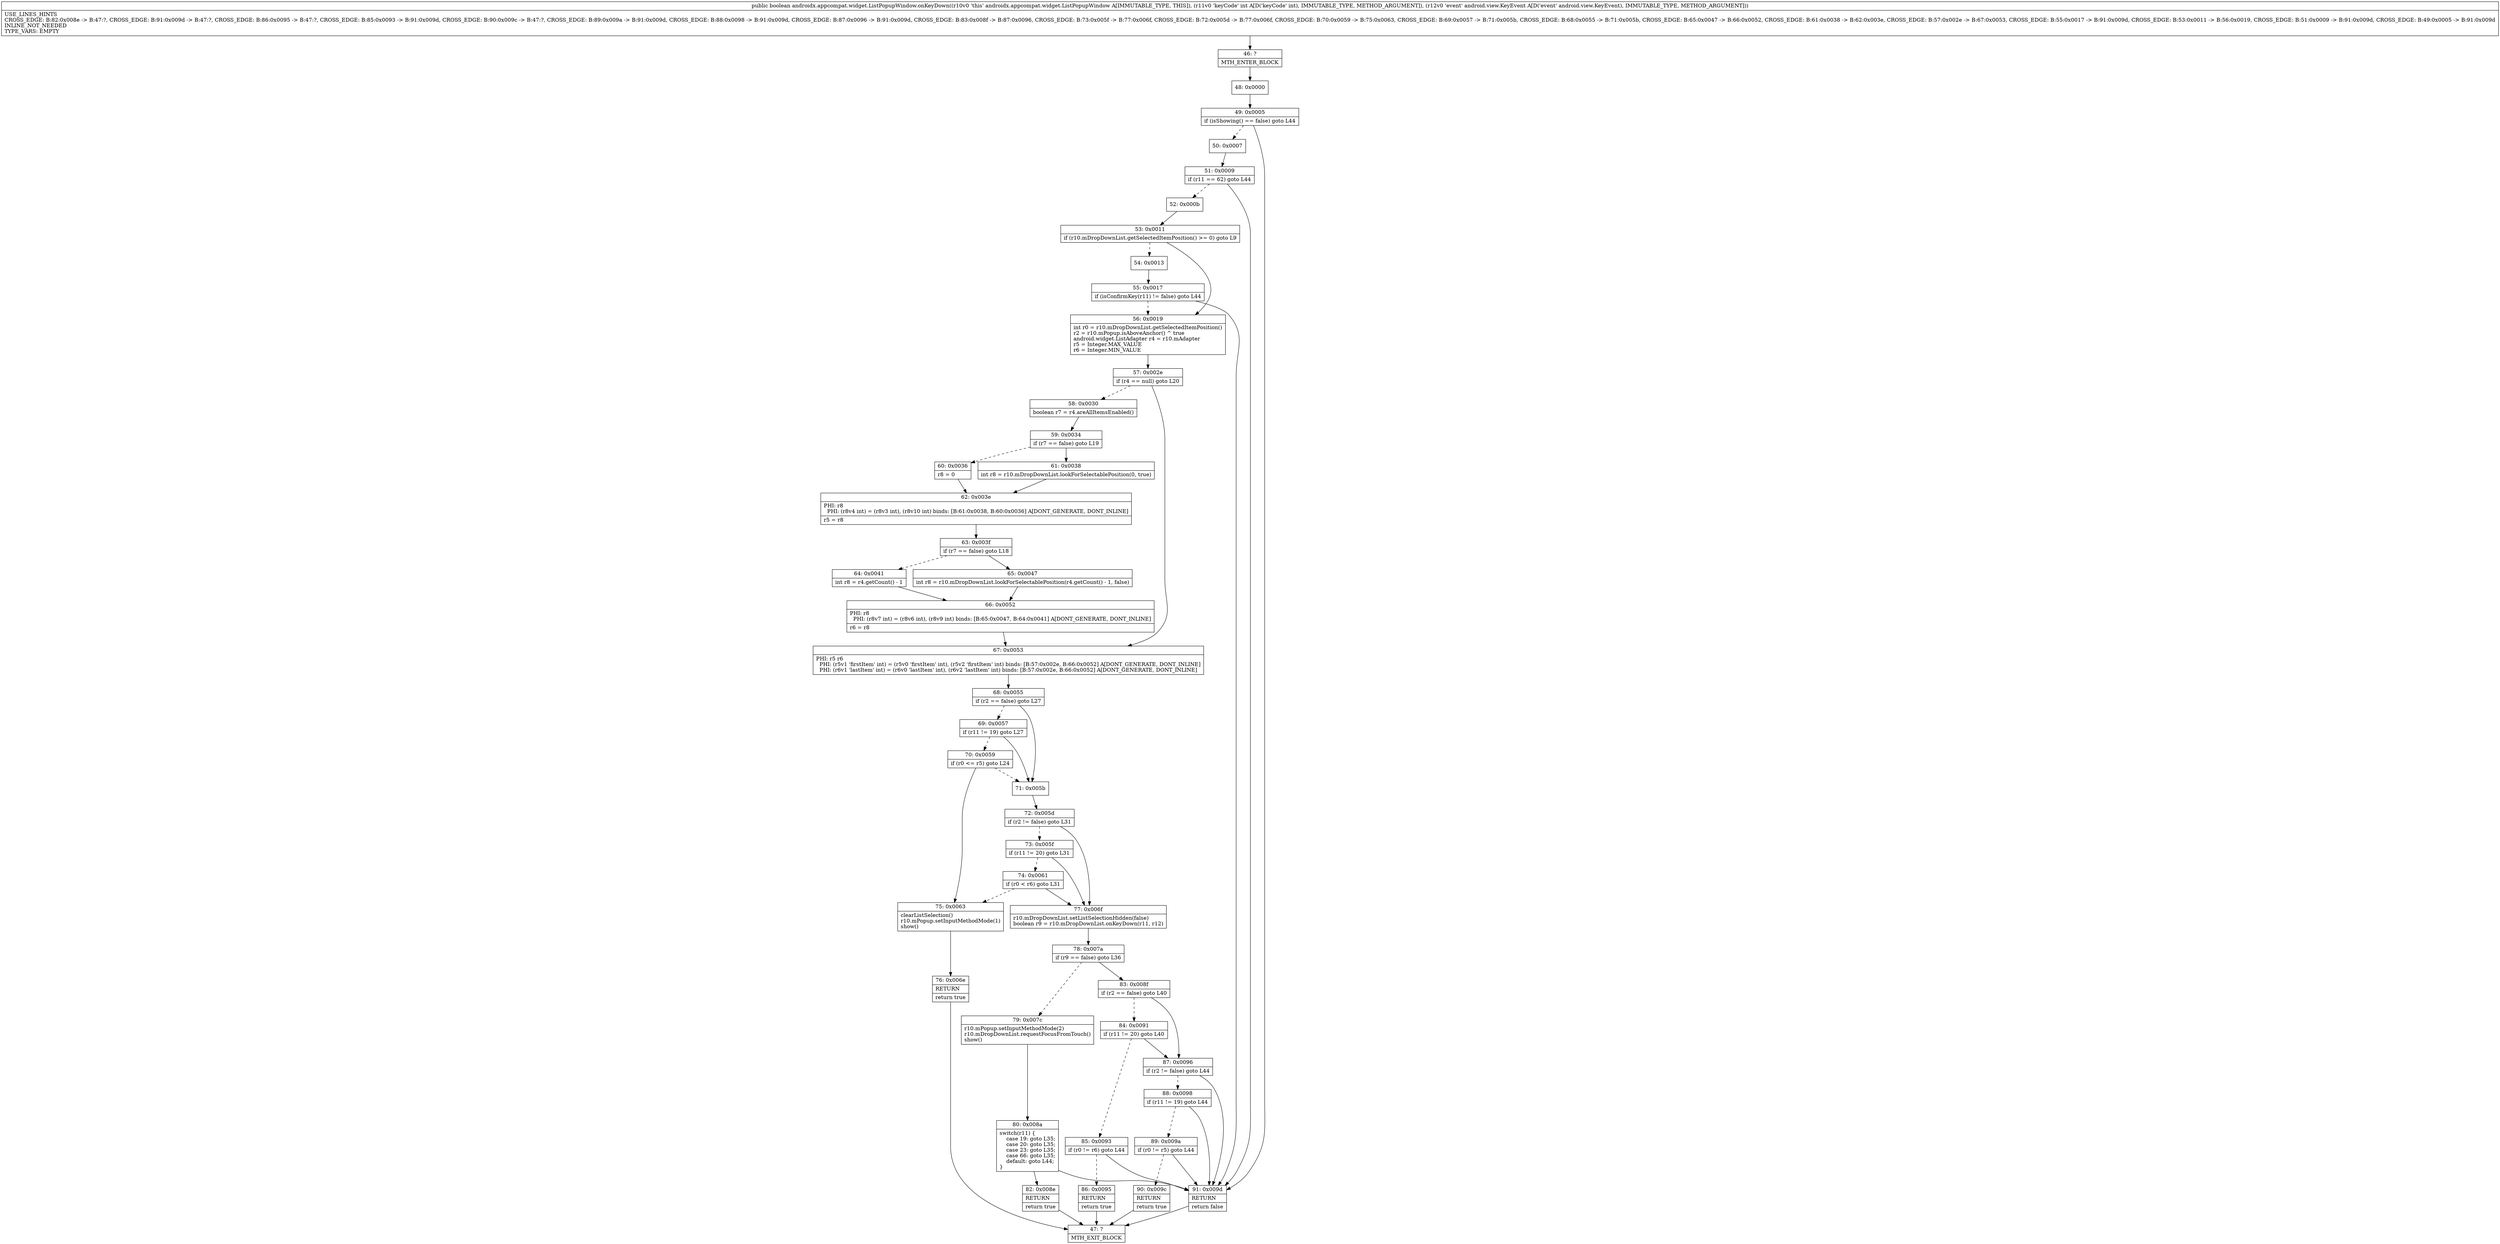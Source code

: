digraph "CFG forandroidx.appcompat.widget.ListPopupWindow.onKeyDown(ILandroid\/view\/KeyEvent;)Z" {
Node_46 [shape=record,label="{46\:\ ?|MTH_ENTER_BLOCK\l}"];
Node_48 [shape=record,label="{48\:\ 0x0000}"];
Node_49 [shape=record,label="{49\:\ 0x0005|if (isShowing() == false) goto L44\l}"];
Node_50 [shape=record,label="{50\:\ 0x0007}"];
Node_51 [shape=record,label="{51\:\ 0x0009|if (r11 == 62) goto L44\l}"];
Node_52 [shape=record,label="{52\:\ 0x000b}"];
Node_53 [shape=record,label="{53\:\ 0x0011|if (r10.mDropDownList.getSelectedItemPosition() \>= 0) goto L9\l}"];
Node_54 [shape=record,label="{54\:\ 0x0013}"];
Node_55 [shape=record,label="{55\:\ 0x0017|if (isConfirmKey(r11) != false) goto L44\l}"];
Node_56 [shape=record,label="{56\:\ 0x0019|int r0 = r10.mDropDownList.getSelectedItemPosition()\lr2 = r10.mPopup.isAboveAnchor() ^ true\landroid.widget.ListAdapter r4 = r10.mAdapter\lr5 = Integer.MAX_VALUE\lr6 = Integer.MIN_VALUE\l}"];
Node_57 [shape=record,label="{57\:\ 0x002e|if (r4 == null) goto L20\l}"];
Node_58 [shape=record,label="{58\:\ 0x0030|boolean r7 = r4.areAllItemsEnabled()\l}"];
Node_59 [shape=record,label="{59\:\ 0x0034|if (r7 == false) goto L19\l}"];
Node_60 [shape=record,label="{60\:\ 0x0036|r8 = 0\l}"];
Node_62 [shape=record,label="{62\:\ 0x003e|PHI: r8 \l  PHI: (r8v4 int) = (r8v3 int), (r8v10 int) binds: [B:61:0x0038, B:60:0x0036] A[DONT_GENERATE, DONT_INLINE]\l|r5 = r8\l}"];
Node_63 [shape=record,label="{63\:\ 0x003f|if (r7 == false) goto L18\l}"];
Node_64 [shape=record,label="{64\:\ 0x0041|int r8 = r4.getCount() \- 1\l}"];
Node_66 [shape=record,label="{66\:\ 0x0052|PHI: r8 \l  PHI: (r8v7 int) = (r8v6 int), (r8v9 int) binds: [B:65:0x0047, B:64:0x0041] A[DONT_GENERATE, DONT_INLINE]\l|r6 = r8\l}"];
Node_65 [shape=record,label="{65\:\ 0x0047|int r8 = r10.mDropDownList.lookForSelectablePosition(r4.getCount() \- 1, false)\l}"];
Node_61 [shape=record,label="{61\:\ 0x0038|int r8 = r10.mDropDownList.lookForSelectablePosition(0, true)\l}"];
Node_67 [shape=record,label="{67\:\ 0x0053|PHI: r5 r6 \l  PHI: (r5v1 'firstItem' int) = (r5v0 'firstItem' int), (r5v2 'firstItem' int) binds: [B:57:0x002e, B:66:0x0052] A[DONT_GENERATE, DONT_INLINE]\l  PHI: (r6v1 'lastItem' int) = (r6v0 'lastItem' int), (r6v2 'lastItem' int) binds: [B:57:0x002e, B:66:0x0052] A[DONT_GENERATE, DONT_INLINE]\l}"];
Node_68 [shape=record,label="{68\:\ 0x0055|if (r2 == false) goto L27\l}"];
Node_69 [shape=record,label="{69\:\ 0x0057|if (r11 != 19) goto L27\l}"];
Node_70 [shape=record,label="{70\:\ 0x0059|if (r0 \<= r5) goto L24\l}"];
Node_75 [shape=record,label="{75\:\ 0x0063|clearListSelection()\lr10.mPopup.setInputMethodMode(1)\lshow()\l}"];
Node_76 [shape=record,label="{76\:\ 0x006e|RETURN\l|return true\l}"];
Node_47 [shape=record,label="{47\:\ ?|MTH_EXIT_BLOCK\l}"];
Node_71 [shape=record,label="{71\:\ 0x005b}"];
Node_72 [shape=record,label="{72\:\ 0x005d|if (r2 != false) goto L31\l}"];
Node_73 [shape=record,label="{73\:\ 0x005f|if (r11 != 20) goto L31\l}"];
Node_74 [shape=record,label="{74\:\ 0x0061|if (r0 \< r6) goto L31\l}"];
Node_77 [shape=record,label="{77\:\ 0x006f|r10.mDropDownList.setListSelectionHidden(false)\lboolean r9 = r10.mDropDownList.onKeyDown(r11, r12)\l}"];
Node_78 [shape=record,label="{78\:\ 0x007a|if (r9 == false) goto L36\l}"];
Node_79 [shape=record,label="{79\:\ 0x007c|r10.mPopup.setInputMethodMode(2)\lr10.mDropDownList.requestFocusFromTouch()\lshow()\l}"];
Node_80 [shape=record,label="{80\:\ 0x008a|switch(r11) \{\l    case 19: goto L35;\l    case 20: goto L35;\l    case 23: goto L35;\l    case 66: goto L35;\l    default: goto L44;\l\}\l}"];
Node_82 [shape=record,label="{82\:\ 0x008e|RETURN\l|return true\l}"];
Node_83 [shape=record,label="{83\:\ 0x008f|if (r2 == false) goto L40\l}"];
Node_84 [shape=record,label="{84\:\ 0x0091|if (r11 != 20) goto L40\l}"];
Node_85 [shape=record,label="{85\:\ 0x0093|if (r0 != r6) goto L44\l}"];
Node_86 [shape=record,label="{86\:\ 0x0095|RETURN\l|return true\l}"];
Node_87 [shape=record,label="{87\:\ 0x0096|if (r2 != false) goto L44\l}"];
Node_88 [shape=record,label="{88\:\ 0x0098|if (r11 != 19) goto L44\l}"];
Node_89 [shape=record,label="{89\:\ 0x009a|if (r0 != r5) goto L44\l}"];
Node_90 [shape=record,label="{90\:\ 0x009c|RETURN\l|return true\l}"];
Node_91 [shape=record,label="{91\:\ 0x009d|RETURN\l|return false\l}"];
MethodNode[shape=record,label="{public boolean androidx.appcompat.widget.ListPopupWindow.onKeyDown((r10v0 'this' androidx.appcompat.widget.ListPopupWindow A[IMMUTABLE_TYPE, THIS]), (r11v0 'keyCode' int A[D('keyCode' int), IMMUTABLE_TYPE, METHOD_ARGUMENT]), (r12v0 'event' android.view.KeyEvent A[D('event' android.view.KeyEvent), IMMUTABLE_TYPE, METHOD_ARGUMENT]))  | USE_LINES_HINTS\lCROSS_EDGE: B:82:0x008e \-\> B:47:?, CROSS_EDGE: B:91:0x009d \-\> B:47:?, CROSS_EDGE: B:86:0x0095 \-\> B:47:?, CROSS_EDGE: B:85:0x0093 \-\> B:91:0x009d, CROSS_EDGE: B:90:0x009c \-\> B:47:?, CROSS_EDGE: B:89:0x009a \-\> B:91:0x009d, CROSS_EDGE: B:88:0x0098 \-\> B:91:0x009d, CROSS_EDGE: B:87:0x0096 \-\> B:91:0x009d, CROSS_EDGE: B:83:0x008f \-\> B:87:0x0096, CROSS_EDGE: B:73:0x005f \-\> B:77:0x006f, CROSS_EDGE: B:72:0x005d \-\> B:77:0x006f, CROSS_EDGE: B:70:0x0059 \-\> B:75:0x0063, CROSS_EDGE: B:69:0x0057 \-\> B:71:0x005b, CROSS_EDGE: B:68:0x0055 \-\> B:71:0x005b, CROSS_EDGE: B:65:0x0047 \-\> B:66:0x0052, CROSS_EDGE: B:61:0x0038 \-\> B:62:0x003e, CROSS_EDGE: B:57:0x002e \-\> B:67:0x0053, CROSS_EDGE: B:55:0x0017 \-\> B:91:0x009d, CROSS_EDGE: B:53:0x0011 \-\> B:56:0x0019, CROSS_EDGE: B:51:0x0009 \-\> B:91:0x009d, CROSS_EDGE: B:49:0x0005 \-\> B:91:0x009d\lINLINE_NOT_NEEDED\lTYPE_VARS: EMPTY\l}"];
MethodNode -> Node_46;Node_46 -> Node_48;
Node_48 -> Node_49;
Node_49 -> Node_50[style=dashed];
Node_49 -> Node_91;
Node_50 -> Node_51;
Node_51 -> Node_52[style=dashed];
Node_51 -> Node_91;
Node_52 -> Node_53;
Node_53 -> Node_54[style=dashed];
Node_53 -> Node_56;
Node_54 -> Node_55;
Node_55 -> Node_56[style=dashed];
Node_55 -> Node_91;
Node_56 -> Node_57;
Node_57 -> Node_58[style=dashed];
Node_57 -> Node_67;
Node_58 -> Node_59;
Node_59 -> Node_60[style=dashed];
Node_59 -> Node_61;
Node_60 -> Node_62;
Node_62 -> Node_63;
Node_63 -> Node_64[style=dashed];
Node_63 -> Node_65;
Node_64 -> Node_66;
Node_66 -> Node_67;
Node_65 -> Node_66;
Node_61 -> Node_62;
Node_67 -> Node_68;
Node_68 -> Node_69[style=dashed];
Node_68 -> Node_71;
Node_69 -> Node_70[style=dashed];
Node_69 -> Node_71;
Node_70 -> Node_71[style=dashed];
Node_70 -> Node_75;
Node_75 -> Node_76;
Node_76 -> Node_47;
Node_71 -> Node_72;
Node_72 -> Node_73[style=dashed];
Node_72 -> Node_77;
Node_73 -> Node_74[style=dashed];
Node_73 -> Node_77;
Node_74 -> Node_75[style=dashed];
Node_74 -> Node_77;
Node_77 -> Node_78;
Node_78 -> Node_79[style=dashed];
Node_78 -> Node_83;
Node_79 -> Node_80;
Node_80 -> Node_82;
Node_80 -> Node_91;
Node_82 -> Node_47;
Node_83 -> Node_84[style=dashed];
Node_83 -> Node_87;
Node_84 -> Node_85[style=dashed];
Node_84 -> Node_87;
Node_85 -> Node_86[style=dashed];
Node_85 -> Node_91;
Node_86 -> Node_47;
Node_87 -> Node_88[style=dashed];
Node_87 -> Node_91;
Node_88 -> Node_89[style=dashed];
Node_88 -> Node_91;
Node_89 -> Node_90[style=dashed];
Node_89 -> Node_91;
Node_90 -> Node_47;
Node_91 -> Node_47;
}

